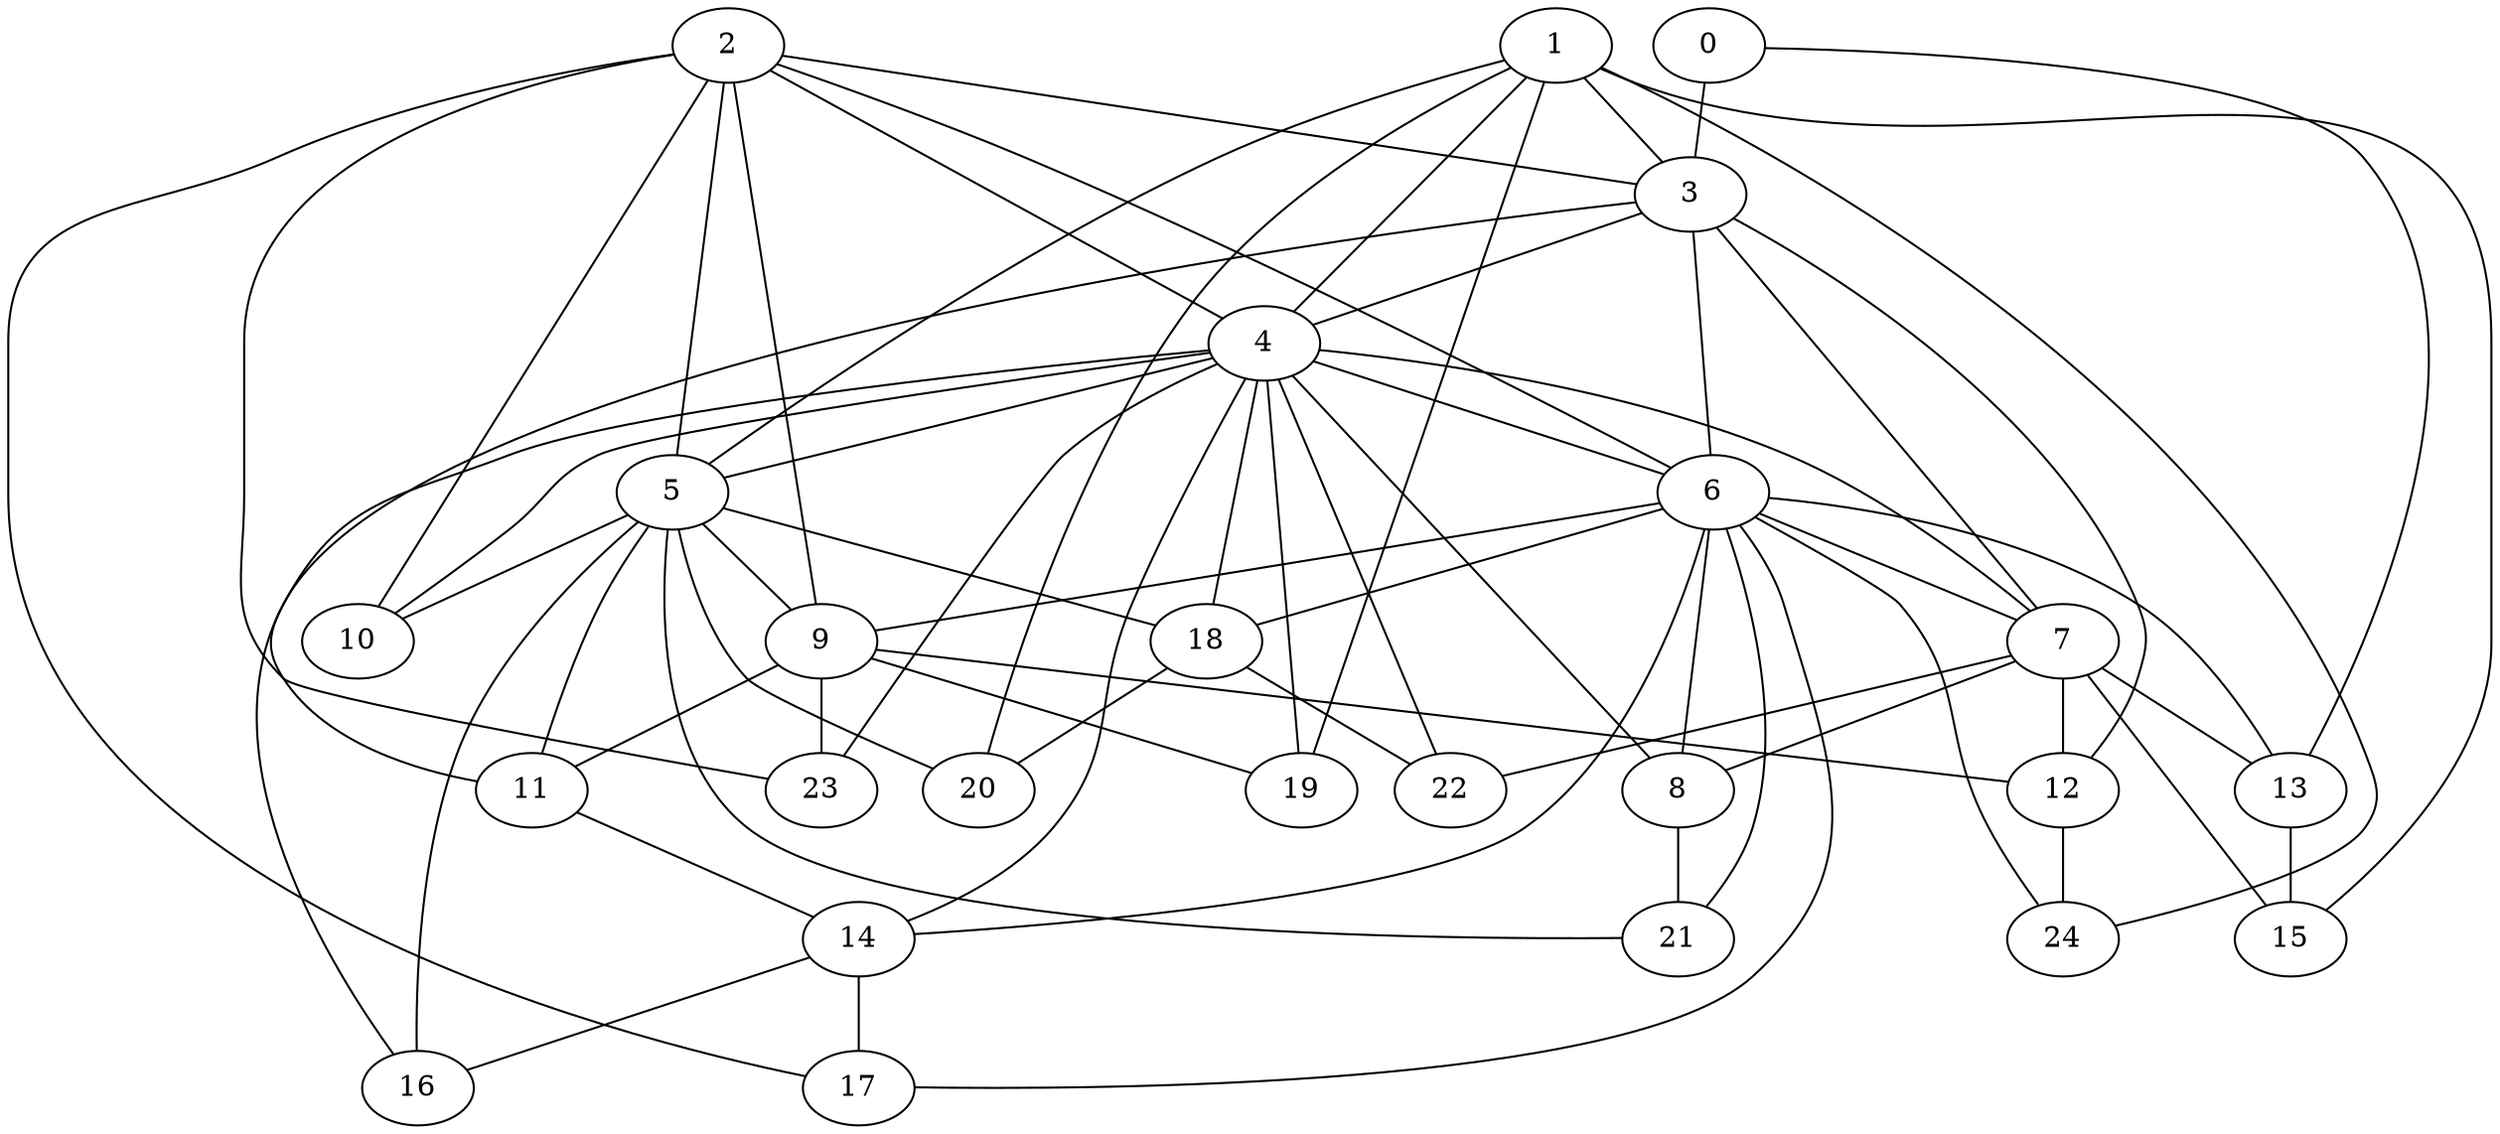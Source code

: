 strict graph "barabasi_albert_graph(25,3)" {
0;
1;
2;
3;
4;
5;
6;
7;
8;
9;
10;
11;
12;
13;
14;
15;
16;
17;
18;
19;
20;
21;
22;
23;
24;
0 -- 3  [is_available=True, prob="0.572727323709"];
0 -- 13  [is_available=True, prob="0.0258361840478"];
1 -- 3  [is_available=True, prob="0.723549170269"];
1 -- 4  [is_available=True, prob="0.669031684944"];
1 -- 5  [is_available=True, prob="1.0"];
1 -- 15  [is_available=True, prob="1.0"];
1 -- 19  [is_available=True, prob="0.078551601345"];
1 -- 20  [is_available=True, prob="0.322282347576"];
1 -- 24  [is_available=True, prob="0.0223184455711"];
2 -- 3  [is_available=True, prob="0.305573100548"];
2 -- 4  [is_available=True, prob="1.0"];
2 -- 5  [is_available=True, prob="0.146003778622"];
2 -- 6  [is_available=True, prob="0.642282980094"];
2 -- 9  [is_available=True, prob="0.6674768351"];
2 -- 10  [is_available=True, prob="0.268322403318"];
2 -- 17  [is_available=True, prob="1.0"];
2 -- 23  [is_available=True, prob="0.397894195757"];
3 -- 4  [is_available=True, prob="1.0"];
3 -- 6  [is_available=True, prob="1.0"];
3 -- 7  [is_available=True, prob="0.557477426729"];
3 -- 11  [is_available=True, prob="0.159923168624"];
3 -- 12  [is_available=True, prob="0.527380895848"];
4 -- 5  [is_available=True, prob="0.899327028269"];
4 -- 6  [is_available=True, prob="1.0"];
4 -- 7  [is_available=True, prob="0.367324727429"];
4 -- 8  [is_available=True, prob="0.93119660922"];
4 -- 10  [is_available=True, prob="0.012525230119"];
4 -- 14  [is_available=True, prob="0.524785612772"];
4 -- 16  [is_available=True, prob="0.337820299508"];
4 -- 18  [is_available=True, prob="0.659544301819"];
4 -- 19  [is_available=True, prob="0.416340304417"];
4 -- 22  [is_available=True, prob="0.11178556754"];
4 -- 23  [is_available=True, prob="0.850647845222"];
5 -- 9  [is_available=True, prob="0.342365626451"];
5 -- 10  [is_available=True, prob="1.0"];
5 -- 11  [is_available=True, prob="0.464154276995"];
5 -- 16  [is_available=True, prob="1.0"];
5 -- 18  [is_available=True, prob="1.0"];
5 -- 20  [is_available=True, prob="1.0"];
5 -- 21  [is_available=True, prob="0.338318580698"];
6 -- 7  [is_available=True, prob="1.0"];
6 -- 8  [is_available=True, prob="0.2487937978"];
6 -- 9  [is_available=True, prob="1.0"];
6 -- 13  [is_available=True, prob="0.553092578601"];
6 -- 14  [is_available=True, prob="0.371343221979"];
6 -- 17  [is_available=True, prob="0.0481882101429"];
6 -- 18  [is_available=True, prob="0.0202548651225"];
6 -- 21  [is_available=True, prob="0.166508925683"];
6 -- 24  [is_available=True, prob="0.0019459514017"];
7 -- 8  [is_available=True, prob="0.448386657296"];
7 -- 12  [is_available=True, prob="0.504100775051"];
7 -- 13  [is_available=True, prob="1.0"];
7 -- 15  [is_available=True, prob="1.0"];
7 -- 22  [is_available=True, prob="0.598913874375"];
8 -- 21  [is_available=True, prob="0.72791763662"];
9 -- 11  [is_available=True, prob="0.78195830936"];
9 -- 12  [is_available=True, prob="0.776774357053"];
9 -- 19  [is_available=True, prob="0.0427682186838"];
9 -- 23  [is_available=True, prob="0.257189570968"];
11 -- 14  [is_available=True, prob="0.31440165114"];
12 -- 24  [is_available=True, prob="0.162260906232"];
13 -- 15  [is_available=True, prob="0.887333092009"];
14 -- 16  [is_available=True, prob="0.46801001661"];
14 -- 17  [is_available=True, prob="0.614656672716"];
18 -- 20  [is_available=True, prob="0.392281397356"];
18 -- 22  [is_available=True, prob="1.0"];
}
